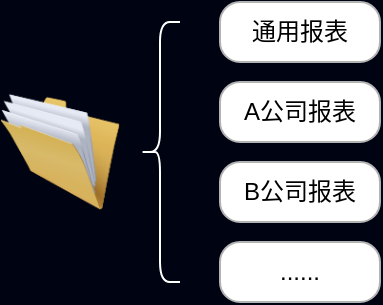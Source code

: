 <mxfile version="24.4.2" type="github">
  <diagram id="R2lEEEUBdFMjLlhIrx00" name="Page-1">
    <mxGraphModel dx="1434" dy="772" grid="1" gridSize="10" guides="1" tooltips="1" connect="1" arrows="1" fold="1" page="1" pageScale="1" pageWidth="850" pageHeight="1100" background="#000412" math="0" shadow="0" extFonts="Permanent Marker^https://fonts.googleapis.com/css?family=Permanent+Marker">
      <root>
        <mxCell id="0" />
        <mxCell id="1" parent="0" />
        <mxCell id="RE-kjBkft8GJSgKy4H_t-1" value="" style="image;html=1;image=img/lib/clip_art/general/Full_Folder_128x128.png" vertex="1" parent="1">
          <mxGeometry x="40" y="95" width="60" height="60" as="geometry" />
        </mxCell>
        <mxCell id="RE-kjBkft8GJSgKy4H_t-5" value="" style="shape=curlyBracket;whiteSpace=wrap;html=1;rounded=1;labelPosition=left;verticalLabelPosition=middle;align=right;verticalAlign=middle;strokeColor=#FFFFFF;" vertex="1" parent="1">
          <mxGeometry x="110" y="60" width="20" height="130" as="geometry" />
        </mxCell>
        <mxCell id="RE-kjBkft8GJSgKy4H_t-8" value="通用报表" style="rounded=1;whiteSpace=wrap;html=1;strokeColor=#B3B3B3;arcSize=20;absoluteArcSize=1;" vertex="1" parent="1">
          <mxGeometry x="150" y="50" width="80" height="30" as="geometry" />
        </mxCell>
        <mxCell id="RE-kjBkft8GJSgKy4H_t-10" value="A公司报表" style="rounded=1;whiteSpace=wrap;html=1;strokeColor=#B3B3B3;arcSize=20;absoluteArcSize=1;" vertex="1" parent="1">
          <mxGeometry x="150" y="90" width="80" height="30" as="geometry" />
        </mxCell>
        <mxCell id="RE-kjBkft8GJSgKy4H_t-11" value="B公司报表" style="rounded=1;whiteSpace=wrap;html=1;strokeColor=#B3B3B3;arcSize=20;absoluteArcSize=1;" vertex="1" parent="1">
          <mxGeometry x="150" y="130" width="80" height="30" as="geometry" />
        </mxCell>
        <mxCell id="RE-kjBkft8GJSgKy4H_t-12" value="......" style="rounded=1;whiteSpace=wrap;html=1;strokeColor=#B3B3B3;arcSize=20;absoluteArcSize=1;" vertex="1" parent="1">
          <mxGeometry x="150" y="170" width="80" height="30" as="geometry" />
        </mxCell>
      </root>
    </mxGraphModel>
  </diagram>
</mxfile>
